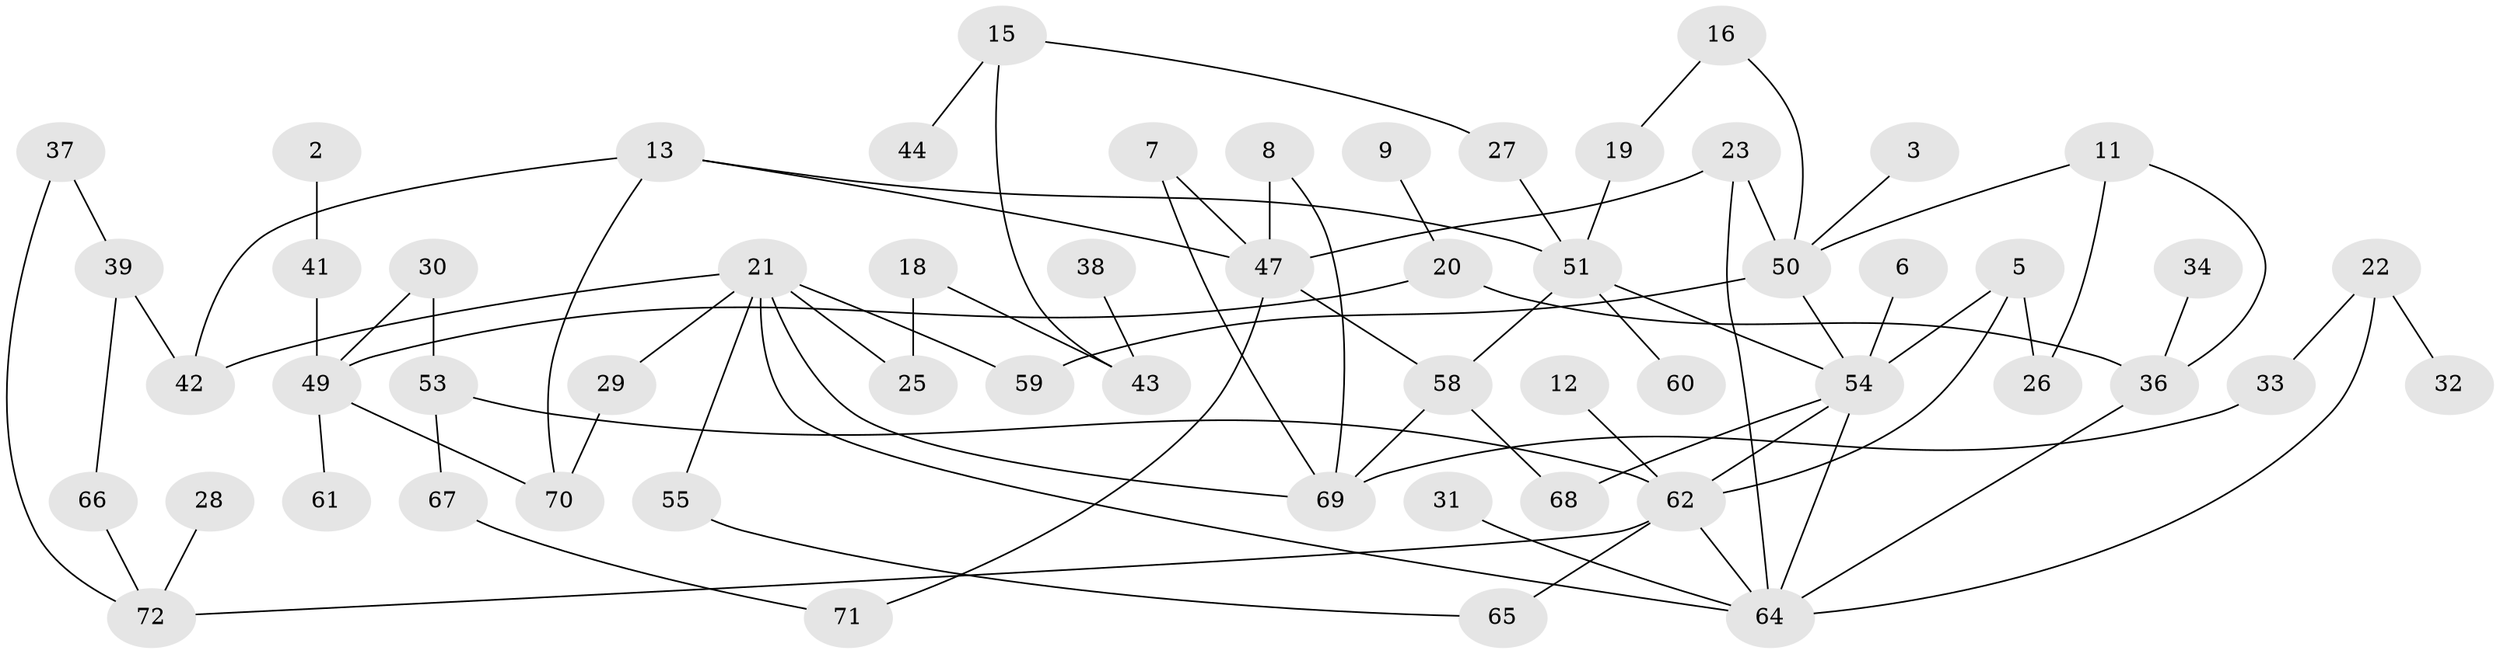 // original degree distribution, {0: 0.0979020979020979, 2: 0.3146853146853147, 1: 0.24475524475524477, 3: 0.23076923076923078, 5: 0.03496503496503497, 6: 0.013986013986013986, 4: 0.04895104895104895, 8: 0.006993006993006993, 7: 0.006993006993006993}
// Generated by graph-tools (version 1.1) at 2025/25/03/09/25 03:25:14]
// undirected, 57 vertices, 79 edges
graph export_dot {
graph [start="1"]
  node [color=gray90,style=filled];
  2;
  3;
  5;
  6;
  7;
  8;
  9;
  11;
  12;
  13;
  15;
  16;
  18;
  19;
  20;
  21;
  22;
  23;
  25;
  26;
  27;
  28;
  29;
  30;
  31;
  32;
  33;
  34;
  36;
  37;
  38;
  39;
  41;
  42;
  43;
  44;
  47;
  49;
  50;
  51;
  53;
  54;
  55;
  58;
  59;
  60;
  61;
  62;
  64;
  65;
  66;
  67;
  68;
  69;
  70;
  71;
  72;
  2 -- 41 [weight=1.0];
  3 -- 50 [weight=1.0];
  5 -- 26 [weight=1.0];
  5 -- 54 [weight=1.0];
  5 -- 62 [weight=1.0];
  6 -- 54 [weight=1.0];
  7 -- 47 [weight=1.0];
  7 -- 69 [weight=1.0];
  8 -- 47 [weight=1.0];
  8 -- 69 [weight=1.0];
  9 -- 20 [weight=1.0];
  11 -- 26 [weight=1.0];
  11 -- 36 [weight=1.0];
  11 -- 50 [weight=1.0];
  12 -- 62 [weight=1.0];
  13 -- 42 [weight=1.0];
  13 -- 47 [weight=1.0];
  13 -- 51 [weight=1.0];
  13 -- 70 [weight=1.0];
  15 -- 27 [weight=1.0];
  15 -- 43 [weight=1.0];
  15 -- 44 [weight=1.0];
  16 -- 19 [weight=1.0];
  16 -- 50 [weight=1.0];
  18 -- 25 [weight=1.0];
  18 -- 43 [weight=1.0];
  19 -- 51 [weight=1.0];
  20 -- 36 [weight=1.0];
  20 -- 49 [weight=1.0];
  21 -- 25 [weight=1.0];
  21 -- 29 [weight=1.0];
  21 -- 42 [weight=1.0];
  21 -- 55 [weight=1.0];
  21 -- 59 [weight=1.0];
  21 -- 64 [weight=1.0];
  21 -- 69 [weight=1.0];
  22 -- 32 [weight=1.0];
  22 -- 33 [weight=1.0];
  22 -- 64 [weight=1.0];
  23 -- 47 [weight=1.0];
  23 -- 50 [weight=1.0];
  23 -- 64 [weight=1.0];
  27 -- 51 [weight=1.0];
  28 -- 72 [weight=1.0];
  29 -- 70 [weight=1.0];
  30 -- 49 [weight=1.0];
  30 -- 53 [weight=1.0];
  31 -- 64 [weight=1.0];
  33 -- 69 [weight=1.0];
  34 -- 36 [weight=1.0];
  36 -- 64 [weight=1.0];
  37 -- 39 [weight=1.0];
  37 -- 72 [weight=1.0];
  38 -- 43 [weight=1.0];
  39 -- 42 [weight=2.0];
  39 -- 66 [weight=1.0];
  41 -- 49 [weight=1.0];
  47 -- 58 [weight=1.0];
  47 -- 71 [weight=1.0];
  49 -- 61 [weight=1.0];
  49 -- 70 [weight=1.0];
  50 -- 54 [weight=1.0];
  50 -- 59 [weight=1.0];
  51 -- 54 [weight=1.0];
  51 -- 58 [weight=1.0];
  51 -- 60 [weight=1.0];
  53 -- 62 [weight=1.0];
  53 -- 67 [weight=1.0];
  54 -- 62 [weight=1.0];
  54 -- 64 [weight=1.0];
  54 -- 68 [weight=1.0];
  55 -- 65 [weight=1.0];
  58 -- 68 [weight=1.0];
  58 -- 69 [weight=1.0];
  62 -- 64 [weight=1.0];
  62 -- 65 [weight=1.0];
  62 -- 72 [weight=1.0];
  66 -- 72 [weight=1.0];
  67 -- 71 [weight=1.0];
}
